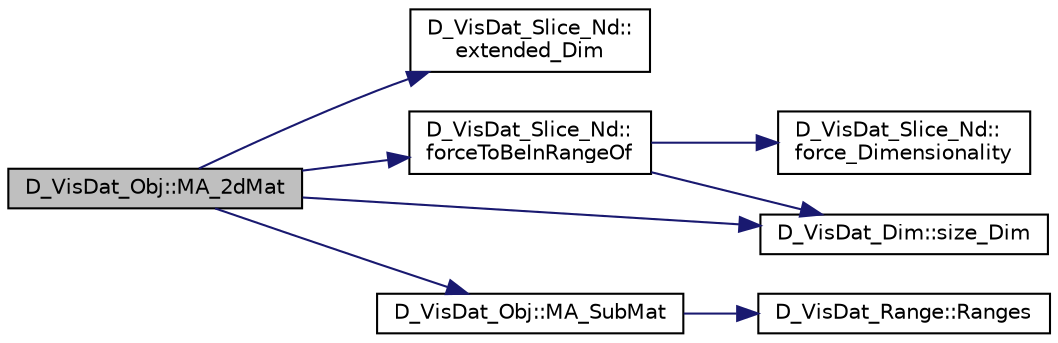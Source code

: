 digraph "D_VisDat_Obj::MA_2dMat"
{
 // LATEX_PDF_SIZE
  edge [fontname="Helvetica",fontsize="10",labelfontname="Helvetica",labelfontsize="10"];
  node [fontname="Helvetica",fontsize="10",shape=record];
  rankdir="LR";
  Node1 [label="D_VisDat_Obj::MA_2dMat",height=0.2,width=0.4,color="black", fillcolor="grey75", style="filled", fontcolor="black",tooltip=" "];
  Node1 -> Node2 [color="midnightblue",fontsize="10",style="solid",fontname="Helvetica"];
  Node2 [label="D_VisDat_Slice_Nd::\lextended_Dim",height=0.2,width=0.4,color="black", fillcolor="white", style="filled",URL="$class_d___vis_dat___slice___nd.html#adc076e81373a19c12ce0f39c1fa78d30",tooltip=" "];
  Node1 -> Node3 [color="midnightblue",fontsize="10",style="solid",fontname="Helvetica"];
  Node3 [label="D_VisDat_Slice_Nd::\lforceToBeInRangeOf",height=0.2,width=0.4,color="black", fillcolor="white", style="filled",URL="$class_d___vis_dat___slice___nd.html#af57117ee3ea886288b117ea32dcb5746",tooltip=" "];
  Node3 -> Node4 [color="midnightblue",fontsize="10",style="solid",fontname="Helvetica"];
  Node4 [label="D_VisDat_Slice_Nd::\lforce_Dimensionality",height=0.2,width=0.4,color="black", fillcolor="white", style="filled",URL="$class_d___vis_dat___slice___nd.html#ae5eadc9b3266ab53a25e46eb7c66938a",tooltip=" "];
  Node3 -> Node5 [color="midnightblue",fontsize="10",style="solid",fontname="Helvetica"];
  Node5 [label="D_VisDat_Dim::size_Dim",height=0.2,width=0.4,color="black", fillcolor="white", style="filled",URL="$class_d___vis_dat___dim.html#af266339e1a363caf7d20a01997ceed9f",tooltip=" "];
  Node1 -> Node6 [color="midnightblue",fontsize="10",style="solid",fontname="Helvetica"];
  Node6 [label="D_VisDat_Obj::MA_SubMat",height=0.2,width=0.4,color="black", fillcolor="white", style="filled",URL="$class_d___vis_dat___obj.html#afdc9856c5383eb30ee6f6c9bf05efa66",tooltip=" "];
  Node6 -> Node7 [color="midnightblue",fontsize="10",style="solid",fontname="Helvetica"];
  Node7 [label="D_VisDat_Range::Ranges",height=0.2,width=0.4,color="black", fillcolor="white", style="filled",URL="$class_d___vis_dat___range.html#a6fa942d690c0222e42c0b8d91aee2b4a",tooltip=" "];
  Node1 -> Node5 [color="midnightblue",fontsize="10",style="solid",fontname="Helvetica"];
}
